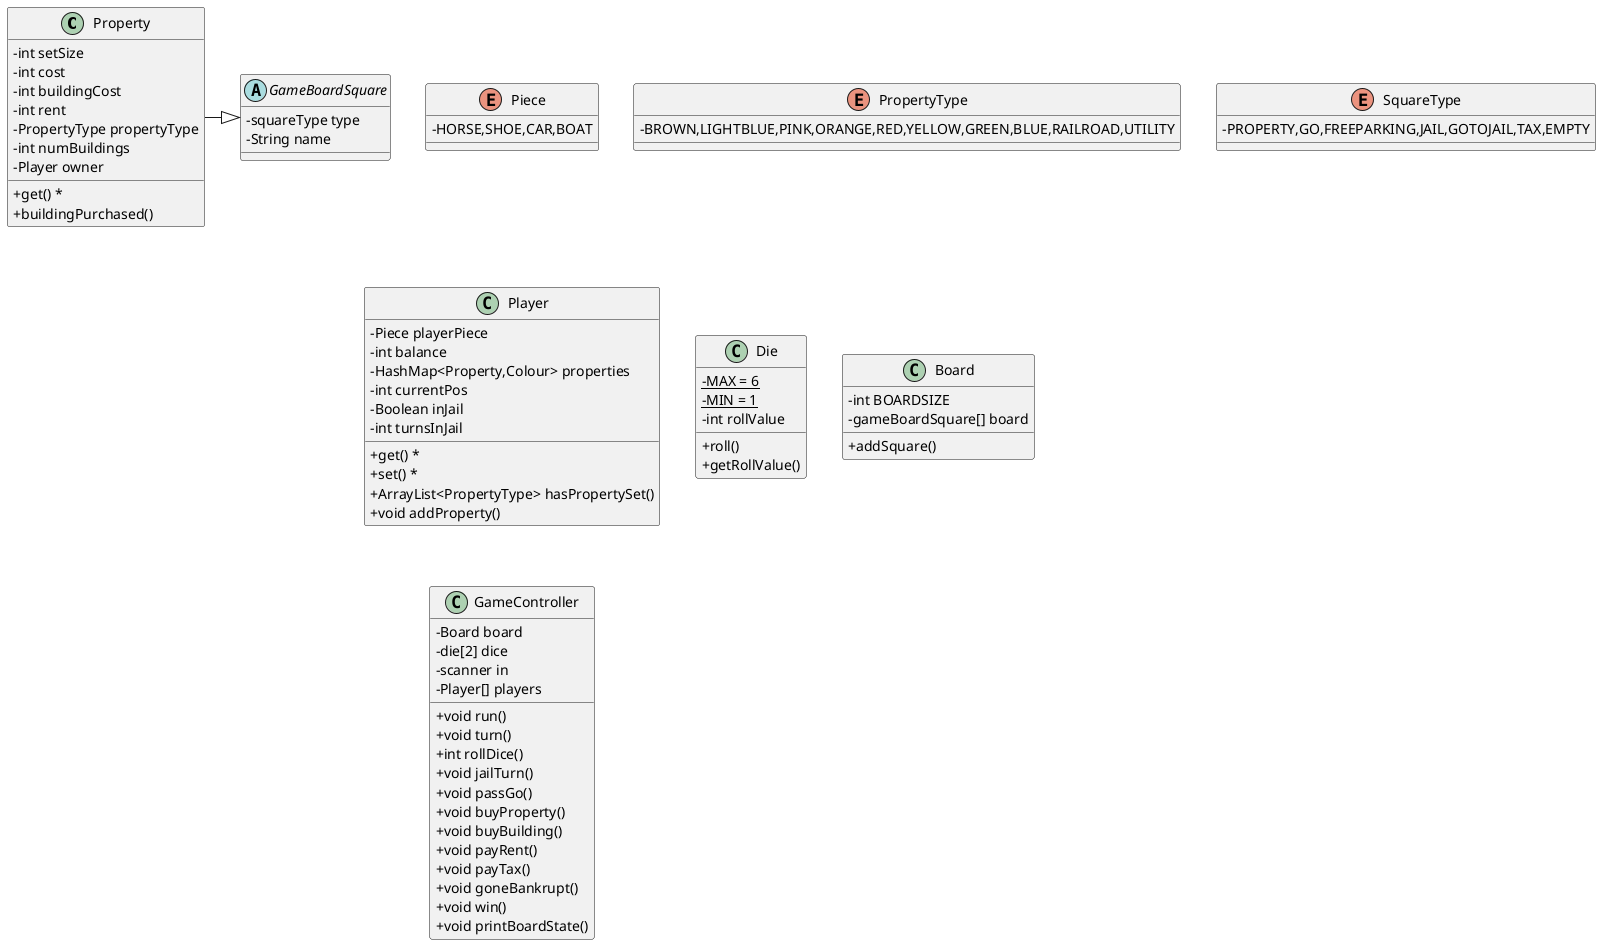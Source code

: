 @startuml

'https://plantuml.com/class-diagram
skinparam classAttributeIconSize 0
Property -|> GameBoardSquare

enum Piece{
    -HORSE,SHOE,CAR,BOAT
}

enum PropertyType{
    -BROWN,LIGHTBLUE,PINK,ORANGE,RED,YELLOW,GREEN,BLUE,RAILROAD,UTILITY
}

enum SquareType{
    -PROPERTY,GO,FREEPARKING,JAIL,GOTOJAIL,TAX,EMPTY
}

class Player{
    -Piece playerPiece
    -int balance
    -HashMap<Property,Colour> properties
    -int currentPos
    -Boolean inJail
    -int turnsInJail
    + get() *
    + set() *
    + ArrayList<PropertyType> hasPropertySet()
    + void addProperty()
}

class Die{
    - {static} MAX = 6
    - {static} MIN = 1
    -int rollValue
    +roll()
    +getRollValue()
}

class Board{
    - int BOARDSIZE
    - gameBoardSquare[] board
    + addSquare()
}

class GameController{
    -Board board
    -die[2] dice
    -scanner in
    -Player[] players
    +void run()
    +void turn()
    +int rollDice()
    +void jailTurn()
    +void passGo()
    +void buyProperty()
    +void buyBuilding()
    +void payRent()
    +void payTax()
    +void goneBankrupt()
    +void win()
    +void printBoardState()

}

abstract class GameBoardSquare{
    -squareType type
    -String name
}

class Property {
    -int setSize
    -int cost
    -int buildingCost
    -int rent
    -PropertyType propertyType
    -int numBuildings
    -Player owner
    +get() *
    +buildingPurchased()

}


@enduml